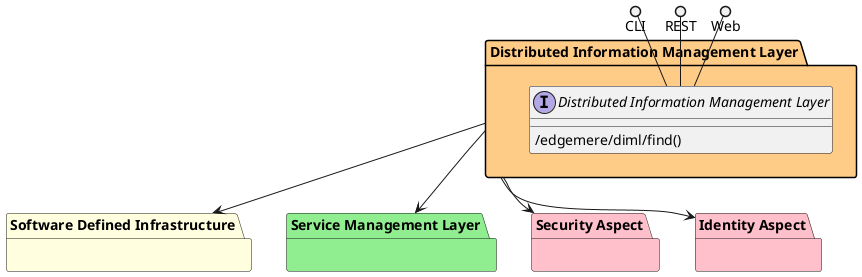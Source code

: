 @startuml


package "Software Defined Infrastructure" #lightyellow {
    }

package "Service Management Layer" #lightgreen {
    }

package "Security Aspect" #pink {
    }

package "Identity Aspect" #pink {
    }


package "Distributed Information Management Layer" #ffcc88 {

    interface "Distributed Information Management Layer" as i {
            /edgemere/diml/find()
    
    }
}

CLI ()-- i
REST ()-- i
Web ()-- i

package "Distributed Information Management Layer" #ffcc88 {
    
}


    "Distributed Information Management Layer" --> "Software Defined Infrastructure"

    "Distributed Information Management Layer" --> "Service Management Layer"

    "Distributed Information Management Layer" --> "Security Aspect"

    "Distributed Information Management Layer" --> "Identity Aspect"


@enduml
